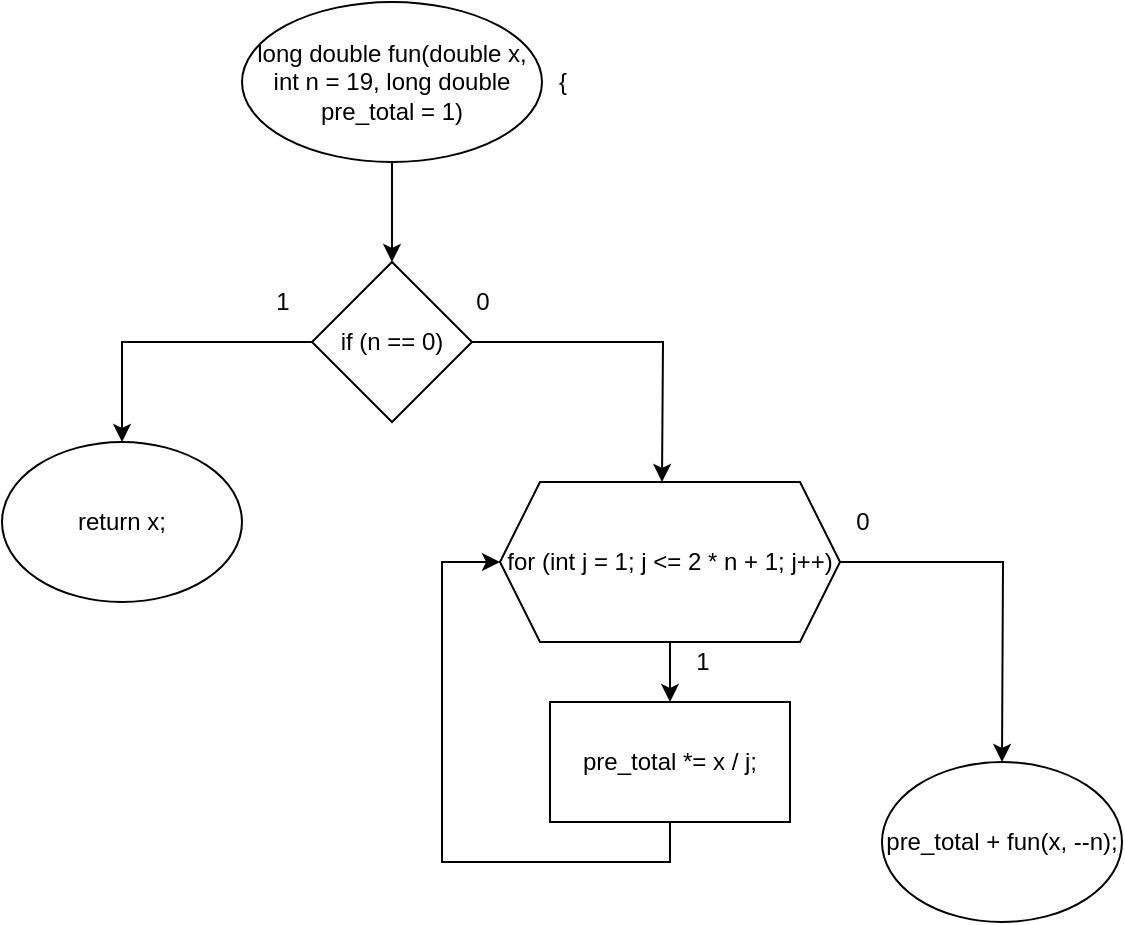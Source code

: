 <mxfile version="13.9.9" type="device"><diagram id="Eh9kpn2RFsZHzUb9xE-4" name="Страница 1"><mxGraphModel dx="879" dy="720" grid="1" gridSize="10" guides="1" tooltips="1" connect="1" arrows="1" fold="1" page="1" pageScale="1" pageWidth="827" pageHeight="1169" math="0" shadow="0"><root><mxCell id="0"/><mxCell id="1" parent="0"/><mxCell id="nknSI6g2ua-Ian27teBh-2" style="edgeStyle=orthogonalEdgeStyle;rounded=0;orthogonalLoop=1;jettySize=auto;html=1;" edge="1" parent="1" source="nknSI6g2ua-Ian27teBh-1" target="nknSI6g2ua-Ian27teBh-4"><mxGeometry relative="1" as="geometry"><mxPoint x="275" y="170" as="targetPoint"/></mxGeometry></mxCell><mxCell id="nknSI6g2ua-Ian27teBh-1" value="long double fun(double x, int n = 19, long double pre_total = 1)" style="ellipse;whiteSpace=wrap;html=1;" vertex="1" parent="1"><mxGeometry x="200" y="40" width="150" height="80" as="geometry"/></mxCell><mxCell id="nknSI6g2ua-Ian27teBh-3" value="{" style="text;html=1;align=center;verticalAlign=middle;resizable=0;points=[];autosize=1;" vertex="1" parent="1"><mxGeometry x="350" y="70" width="20" height="20" as="geometry"/></mxCell><mxCell id="nknSI6g2ua-Ian27teBh-5" style="edgeStyle=orthogonalEdgeStyle;rounded=0;orthogonalLoop=1;jettySize=auto;html=1;" edge="1" parent="1" source="nknSI6g2ua-Ian27teBh-4" target="nknSI6g2ua-Ian27teBh-6"><mxGeometry relative="1" as="geometry"><mxPoint x="150" y="270" as="targetPoint"/></mxGeometry></mxCell><mxCell id="nknSI6g2ua-Ian27teBh-7" style="edgeStyle=orthogonalEdgeStyle;rounded=0;orthogonalLoop=1;jettySize=auto;html=1;" edge="1" parent="1" source="nknSI6g2ua-Ian27teBh-4"><mxGeometry relative="1" as="geometry"><mxPoint x="410" y="280" as="targetPoint"/></mxGeometry></mxCell><mxCell id="nknSI6g2ua-Ian27teBh-4" value="if (n == 0)" style="rhombus;whiteSpace=wrap;html=1;" vertex="1" parent="1"><mxGeometry x="235" y="170" width="80" height="80" as="geometry"/></mxCell><mxCell id="nknSI6g2ua-Ian27teBh-6" value="return x;" style="ellipse;whiteSpace=wrap;html=1;" vertex="1" parent="1"><mxGeometry x="80" y="260" width="120" height="80" as="geometry"/></mxCell><mxCell id="nknSI6g2ua-Ian27teBh-9" style="edgeStyle=orthogonalEdgeStyle;rounded=0;orthogonalLoop=1;jettySize=auto;html=1;" edge="1" parent="1" source="nknSI6g2ua-Ian27teBh-8" target="nknSI6g2ua-Ian27teBh-10"><mxGeometry relative="1" as="geometry"><mxPoint x="414" y="390" as="targetPoint"/></mxGeometry></mxCell><mxCell id="nknSI6g2ua-Ian27teBh-15" style="edgeStyle=orthogonalEdgeStyle;rounded=0;orthogonalLoop=1;jettySize=auto;html=1;" edge="1" parent="1" source="nknSI6g2ua-Ian27teBh-8"><mxGeometry relative="1" as="geometry"><mxPoint x="580" y="420" as="targetPoint"/></mxGeometry></mxCell><mxCell id="nknSI6g2ua-Ian27teBh-8" value="for (int j = 1; j &amp;lt;= 2 * n + 1; j++)" style="shape=hexagon;perimeter=hexagonPerimeter2;whiteSpace=wrap;html=1;fixedSize=1;" vertex="1" parent="1"><mxGeometry x="329" y="280" width="170" height="80" as="geometry"/></mxCell><mxCell id="nknSI6g2ua-Ian27teBh-14" style="edgeStyle=orthogonalEdgeStyle;rounded=0;orthogonalLoop=1;jettySize=auto;html=1;entryX=0;entryY=0.5;entryDx=0;entryDy=0;" edge="1" parent="1" source="nknSI6g2ua-Ian27teBh-10" target="nknSI6g2ua-Ian27teBh-8"><mxGeometry relative="1" as="geometry"><Array as="points"><mxPoint x="414" y="470"/><mxPoint x="300" y="470"/><mxPoint x="300" y="320"/></Array></mxGeometry></mxCell><mxCell id="nknSI6g2ua-Ian27teBh-10" value="pre_total *= x / j;" style="rounded=0;whiteSpace=wrap;html=1;" vertex="1" parent="1"><mxGeometry x="354" y="390" width="120" height="60" as="geometry"/></mxCell><mxCell id="nknSI6g2ua-Ian27teBh-11" value="1" style="text;html=1;align=center;verticalAlign=middle;resizable=0;points=[];autosize=1;" vertex="1" parent="1"><mxGeometry x="420" y="360" width="20" height="20" as="geometry"/></mxCell><mxCell id="nknSI6g2ua-Ian27teBh-12" value="1" style="text;html=1;align=center;verticalAlign=middle;resizable=0;points=[];autosize=1;" vertex="1" parent="1"><mxGeometry x="210" y="180" width="20" height="20" as="geometry"/></mxCell><mxCell id="nknSI6g2ua-Ian27teBh-13" value="0" style="text;html=1;align=center;verticalAlign=middle;resizable=0;points=[];autosize=1;" vertex="1" parent="1"><mxGeometry x="310" y="180" width="20" height="20" as="geometry"/></mxCell><mxCell id="nknSI6g2ua-Ian27teBh-16" value="pre_total + fun(x, --n);" style="ellipse;whiteSpace=wrap;html=1;" vertex="1" parent="1"><mxGeometry x="520" y="420" width="120" height="80" as="geometry"/></mxCell><mxCell id="nknSI6g2ua-Ian27teBh-17" value="0" style="text;html=1;align=center;verticalAlign=middle;resizable=0;points=[];autosize=1;" vertex="1" parent="1"><mxGeometry x="500" y="290" width="20" height="20" as="geometry"/></mxCell></root></mxGraphModel></diagram></mxfile>
